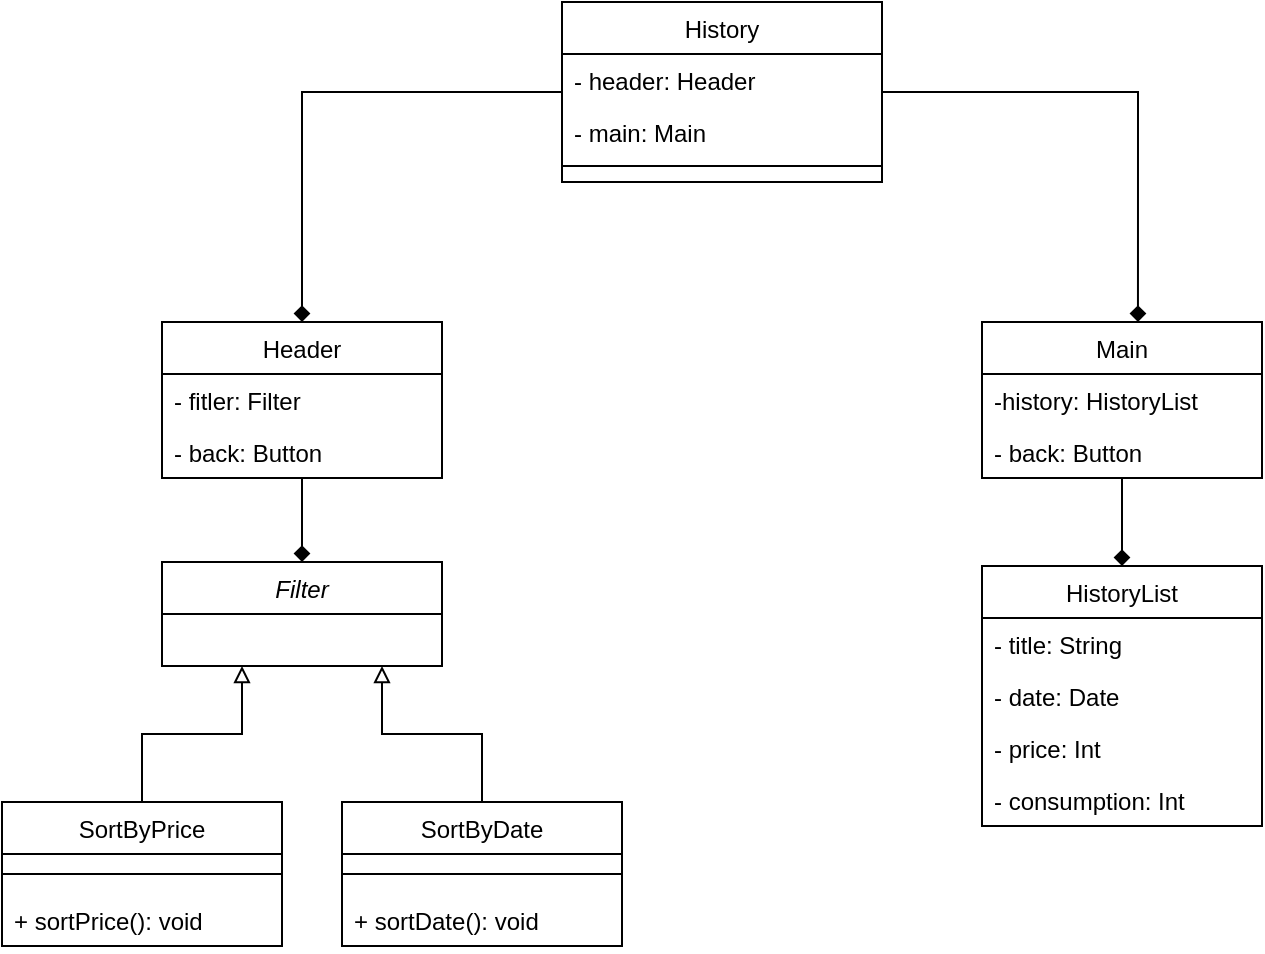 <mxfile version="17.1.0" type="google"><diagram id="C5RBs43oDa-KdzZeNtuy" name="Page-1"><mxGraphModel grid="1" gridSize="10" guides="1" tooltips="1" connect="1" arrows="1" page="1" fold="1" pageScale="1" pageWidth="827" pageHeight="1169" math="0" shadow="0"><root><mxCell id="WIyWlLk6GJQsqaUBKTNV-0"/><mxCell id="WIyWlLk6GJQsqaUBKTNV-1" parent="WIyWlLk6GJQsqaUBKTNV-0"/><mxCell id="Th2lMtySTJQAk08OxYYp-25" style="edgeStyle=orthogonalEdgeStyle;rounded=0;orthogonalLoop=1;jettySize=auto;html=1;entryX=0.5;entryY=0;entryDx=0;entryDy=0;endArrow=diamond;endFill=1;" parent="WIyWlLk6GJQsqaUBKTNV-1" source="zkfFHV4jXpPFQw0GAbJ--0" target="Th2lMtySTJQAk08OxYYp-0" edge="1"><mxGeometry relative="1" as="geometry"/></mxCell><mxCell id="Th2lMtySTJQAk08OxYYp-27" style="edgeStyle=orthogonalEdgeStyle;rounded=0;orthogonalLoop=1;jettySize=auto;html=1;entryX=0.557;entryY=0;entryDx=0;entryDy=0;entryPerimeter=0;endArrow=diamond;endFill=1;" parent="WIyWlLk6GJQsqaUBKTNV-1" source="zkfFHV4jXpPFQw0GAbJ--0" target="Th2lMtySTJQAk08OxYYp-10" edge="1"><mxGeometry relative="1" as="geometry"/></mxCell><mxCell id="zkfFHV4jXpPFQw0GAbJ--0" value="History" style="swimlane;fontStyle=0;align=center;verticalAlign=top;childLayout=stackLayout;horizontal=1;startSize=26;horizontalStack=0;resizeParent=1;resizeLast=0;collapsible=1;marginBottom=0;rounded=0;shadow=0;strokeWidth=1;" parent="WIyWlLk6GJQsqaUBKTNV-1" vertex="1"><mxGeometry x="320" y="40" width="160" height="90" as="geometry"><mxRectangle x="230" y="140" width="160" height="26" as="alternateBounds"/></mxGeometry></mxCell><mxCell id="zkfFHV4jXpPFQw0GAbJ--1" value="- header: Header" style="text;align=left;verticalAlign=top;spacingLeft=4;spacingRight=4;overflow=hidden;rotatable=0;points=[[0,0.5],[1,0.5]];portConstraint=eastwest;" parent="zkfFHV4jXpPFQw0GAbJ--0" vertex="1"><mxGeometry y="26" width="160" height="26" as="geometry"/></mxCell><mxCell id="zkfFHV4jXpPFQw0GAbJ--2" value="- main: Main" style="text;align=left;verticalAlign=top;spacingLeft=4;spacingRight=4;overflow=hidden;rotatable=0;points=[[0,0.5],[1,0.5]];portConstraint=eastwest;rounded=0;shadow=0;html=0;" parent="zkfFHV4jXpPFQw0GAbJ--0" vertex="1"><mxGeometry y="52" width="160" height="26" as="geometry"/></mxCell><mxCell id="zkfFHV4jXpPFQw0GAbJ--4" value="" style="line;html=1;strokeWidth=1;align=left;verticalAlign=middle;spacingTop=-1;spacingLeft=3;spacingRight=3;rotatable=0;labelPosition=right;points=[];portConstraint=eastwest;" parent="zkfFHV4jXpPFQw0GAbJ--0" vertex="1"><mxGeometry y="78" width="160" height="8" as="geometry"/></mxCell><mxCell id="Th2lMtySTJQAk08OxYYp-30" style="edgeStyle=orthogonalEdgeStyle;rounded=0;orthogonalLoop=1;jettySize=auto;html=1;endArrow=diamond;endFill=1;" parent="WIyWlLk6GJQsqaUBKTNV-1" source="Th2lMtySTJQAk08OxYYp-0" target="Th2lMtySTJQAk08OxYYp-4" edge="1"><mxGeometry relative="1" as="geometry"/></mxCell><mxCell id="Th2lMtySTJQAk08OxYYp-0" value="Header" style="swimlane;fontStyle=0;childLayout=stackLayout;horizontal=1;startSize=26;fillColor=none;horizontalStack=0;resizeParent=1;resizeParentMax=0;resizeLast=0;collapsible=1;marginBottom=0;" parent="WIyWlLk6GJQsqaUBKTNV-1" vertex="1"><mxGeometry x="120" y="200" width="140" height="78" as="geometry"/></mxCell><mxCell id="Th2lMtySTJQAk08OxYYp-1" value="- fitler: Filter" style="text;strokeColor=none;fillColor=none;align=left;verticalAlign=top;spacingLeft=4;spacingRight=4;overflow=hidden;rotatable=0;points=[[0,0.5],[1,0.5]];portConstraint=eastwest;" parent="Th2lMtySTJQAk08OxYYp-0" vertex="1"><mxGeometry y="26" width="140" height="26" as="geometry"/></mxCell><mxCell id="Th2lMtySTJQAk08OxYYp-2" value="- back: Button" style="text;strokeColor=none;fillColor=none;align=left;verticalAlign=top;spacingLeft=4;spacingRight=4;overflow=hidden;rotatable=0;points=[[0,0.5],[1,0.5]];portConstraint=eastwest;" parent="Th2lMtySTJQAk08OxYYp-0" vertex="1"><mxGeometry y="52" width="140" height="26" as="geometry"/></mxCell><mxCell id="Th2lMtySTJQAk08OxYYp-31" style="edgeStyle=orthogonalEdgeStyle;rounded=0;orthogonalLoop=1;jettySize=auto;html=1;endArrow=block;endFill=0;exitX=0.5;exitY=0;exitDx=0;exitDy=0;" parent="WIyWlLk6GJQsqaUBKTNV-1" source="Th2lMtySTJQAk08OxYYp-8" target="Th2lMtySTJQAk08OxYYp-4" edge="1"><mxGeometry relative="1" as="geometry"><Array as="points"><mxPoint x="110" y="406"/><mxPoint x="160" y="406"/></Array></mxGeometry></mxCell><mxCell id="Th2lMtySTJQAk08OxYYp-32" style="edgeStyle=orthogonalEdgeStyle;rounded=0;orthogonalLoop=1;jettySize=auto;html=1;endArrow=block;endFill=0;exitX=0.5;exitY=0;exitDx=0;exitDy=0;" parent="WIyWlLk6GJQsqaUBKTNV-1" source="Th2lMtySTJQAk08OxYYp-22" target="Th2lMtySTJQAk08OxYYp-4" edge="1"><mxGeometry relative="1" as="geometry"><Array as="points"><mxPoint x="280" y="406"/><mxPoint x="230" y="406"/></Array></mxGeometry></mxCell><mxCell id="Th2lMtySTJQAk08OxYYp-4" value="Filter" style="swimlane;fontStyle=2;childLayout=stackLayout;horizontal=1;startSize=26;fillColor=none;horizontalStack=0;resizeParent=1;resizeParentMax=0;resizeLast=0;collapsible=1;marginBottom=0;" parent="WIyWlLk6GJQsqaUBKTNV-1" vertex="1"><mxGeometry x="120" y="320" width="140" height="52" as="geometry"/></mxCell><mxCell id="Th2lMtySTJQAk08OxYYp-8" value="SortByPrice" style="swimlane;fontStyle=0;childLayout=stackLayout;horizontal=1;startSize=26;fillColor=none;horizontalStack=0;resizeParent=1;resizeParentMax=0;resizeLast=0;collapsible=1;marginBottom=0;" parent="WIyWlLk6GJQsqaUBKTNV-1" vertex="1"><mxGeometry x="40" y="440" width="140" height="72" as="geometry"/></mxCell><mxCell id="Th2lMtySTJQAk08OxYYp-18" value="" style="line;strokeWidth=1;fillColor=none;align=left;verticalAlign=middle;spacingTop=-1;spacingLeft=3;spacingRight=3;rotatable=0;labelPosition=right;points=[];portConstraint=eastwest;" parent="Th2lMtySTJQAk08OxYYp-8" vertex="1"><mxGeometry y="26" width="140" height="20" as="geometry"/></mxCell><mxCell id="Th2lMtySTJQAk08OxYYp-20" value="+ sortPrice(): void" style="text;strokeColor=none;fillColor=none;align=left;verticalAlign=top;spacingLeft=4;spacingRight=4;overflow=hidden;rotatable=0;points=[[0,0.5],[1,0.5]];portConstraint=eastwest;" parent="Th2lMtySTJQAk08OxYYp-8" vertex="1"><mxGeometry y="46" width="140" height="26" as="geometry"/></mxCell><mxCell id="Th2lMtySTJQAk08OxYYp-29" style="edgeStyle=orthogonalEdgeStyle;rounded=0;orthogonalLoop=1;jettySize=auto;html=1;entryX=0.5;entryY=0;entryDx=0;entryDy=0;endArrow=diamond;endFill=1;" parent="WIyWlLk6GJQsqaUBKTNV-1" source="Th2lMtySTJQAk08OxYYp-10" target="Th2lMtySTJQAk08OxYYp-13" edge="1"><mxGeometry relative="1" as="geometry"/></mxCell><mxCell id="Th2lMtySTJQAk08OxYYp-10" value="Main" style="swimlane;fontStyle=0;childLayout=stackLayout;horizontal=1;startSize=26;fillColor=none;horizontalStack=0;resizeParent=1;resizeParentMax=0;resizeLast=0;collapsible=1;marginBottom=0;" parent="WIyWlLk6GJQsqaUBKTNV-1" vertex="1"><mxGeometry x="530" y="200" width="140" height="78" as="geometry"/></mxCell><mxCell id="Th2lMtySTJQAk08OxYYp-11" value="-history: HistoryList" style="text;strokeColor=none;fillColor=none;align=left;verticalAlign=top;spacingLeft=4;spacingRight=4;overflow=hidden;rotatable=0;points=[[0,0.5],[1,0.5]];portConstraint=eastwest;" parent="Th2lMtySTJQAk08OxYYp-10" vertex="1"><mxGeometry y="26" width="140" height="26" as="geometry"/></mxCell><mxCell id="Th2lMtySTJQAk08OxYYp-12" value="- back: Button" style="text;strokeColor=none;fillColor=none;align=left;verticalAlign=top;spacingLeft=4;spacingRight=4;overflow=hidden;rotatable=0;points=[[0,0.5],[1,0.5]];portConstraint=eastwest;" parent="Th2lMtySTJQAk08OxYYp-10" vertex="1"><mxGeometry y="52" width="140" height="26" as="geometry"/></mxCell><mxCell id="Th2lMtySTJQAk08OxYYp-13" value="HistoryList" style="swimlane;fontStyle=0;childLayout=stackLayout;horizontal=1;startSize=26;fillColor=none;horizontalStack=0;resizeParent=1;resizeParentMax=0;resizeLast=0;collapsible=1;marginBottom=0;" parent="WIyWlLk6GJQsqaUBKTNV-1" vertex="1"><mxGeometry x="530" y="322" width="140" height="130" as="geometry"/></mxCell><mxCell id="Th2lMtySTJQAk08OxYYp-14" value="- title: String" style="text;strokeColor=none;fillColor=none;align=left;verticalAlign=top;spacingLeft=4;spacingRight=4;overflow=hidden;rotatable=0;points=[[0,0.5],[1,0.5]];portConstraint=eastwest;" parent="Th2lMtySTJQAk08OxYYp-13" vertex="1"><mxGeometry y="26" width="140" height="26" as="geometry"/></mxCell><mxCell id="Th2lMtySTJQAk08OxYYp-15" value="- date: Date" style="text;strokeColor=none;fillColor=none;align=left;verticalAlign=top;spacingLeft=4;spacingRight=4;overflow=hidden;rotatable=0;points=[[0,0.5],[1,0.5]];portConstraint=eastwest;" parent="Th2lMtySTJQAk08OxYYp-13" vertex="1"><mxGeometry y="52" width="140" height="26" as="geometry"/></mxCell><mxCell id="Th2lMtySTJQAk08OxYYp-16" value="- price: Int" style="text;strokeColor=none;fillColor=none;align=left;verticalAlign=top;spacingLeft=4;spacingRight=4;overflow=hidden;rotatable=0;points=[[0,0.5],[1,0.5]];portConstraint=eastwest;" parent="Th2lMtySTJQAk08OxYYp-13" vertex="1"><mxGeometry y="78" width="140" height="26" as="geometry"/></mxCell><mxCell id="Th2lMtySTJQAk08OxYYp-17" value="- consumption: Int" style="text;strokeColor=none;fillColor=none;align=left;verticalAlign=top;spacingLeft=4;spacingRight=4;overflow=hidden;rotatable=0;points=[[0,0.5],[1,0.5]];portConstraint=eastwest;" parent="Th2lMtySTJQAk08OxYYp-13" vertex="1"><mxGeometry y="104" width="140" height="26" as="geometry"/></mxCell><mxCell id="Th2lMtySTJQAk08OxYYp-22" value="SortByDate" style="swimlane;fontStyle=0;childLayout=stackLayout;horizontal=1;startSize=26;fillColor=none;horizontalStack=0;resizeParent=1;resizeParentMax=0;resizeLast=0;collapsible=1;marginBottom=0;" parent="WIyWlLk6GJQsqaUBKTNV-1" vertex="1"><mxGeometry x="210" y="440" width="140" height="72" as="geometry"/></mxCell><mxCell id="Th2lMtySTJQAk08OxYYp-23" value="" style="line;strokeWidth=1;fillColor=none;align=left;verticalAlign=middle;spacingTop=-1;spacingLeft=3;spacingRight=3;rotatable=0;labelPosition=right;points=[];portConstraint=eastwest;" parent="Th2lMtySTJQAk08OxYYp-22" vertex="1"><mxGeometry y="26" width="140" height="20" as="geometry"/></mxCell><mxCell id="Th2lMtySTJQAk08OxYYp-24" value="+ sortDate(): void" style="text;strokeColor=none;fillColor=none;align=left;verticalAlign=top;spacingLeft=4;spacingRight=4;overflow=hidden;rotatable=0;points=[[0,0.5],[1,0.5]];portConstraint=eastwest;" parent="Th2lMtySTJQAk08OxYYp-22" vertex="1"><mxGeometry y="46" width="140" height="26" as="geometry"/></mxCell></root></mxGraphModel></diagram></mxfile>